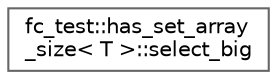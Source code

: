 digraph "类继承关系图"
{
 // LATEX_PDF_SIZE
  bgcolor="transparent";
  edge [fontname=Helvetica,fontsize=10,labelfontname=Helvetica,labelfontsize=10];
  node [fontname=Helvetica,fontsize=10,shape=box,height=0.2,width=0.4];
  rankdir="LR";
  Node0 [id="Node000000",label="fc_test::has_set_array\l_size\< T \>::select_big",height=0.2,width=0.4,color="grey40", fillcolor="white", style="filled",URL="$classfc__test_1_1has__set__array__size_1_1select__big.html",tooltip=" "];
}
